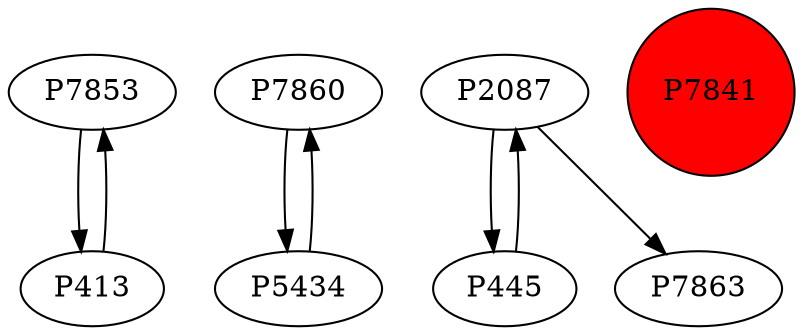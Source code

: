 digraph {
	P7853 -> P413
	P7860 -> P5434
	P2087 -> P445
	P2087 -> P7863
	P413 -> P7853
	P5434 -> P7860
	P445 -> P2087
	P7841 [shape=circle]
	P7841 [style=filled]
	P7841 [fillcolor=red]
}